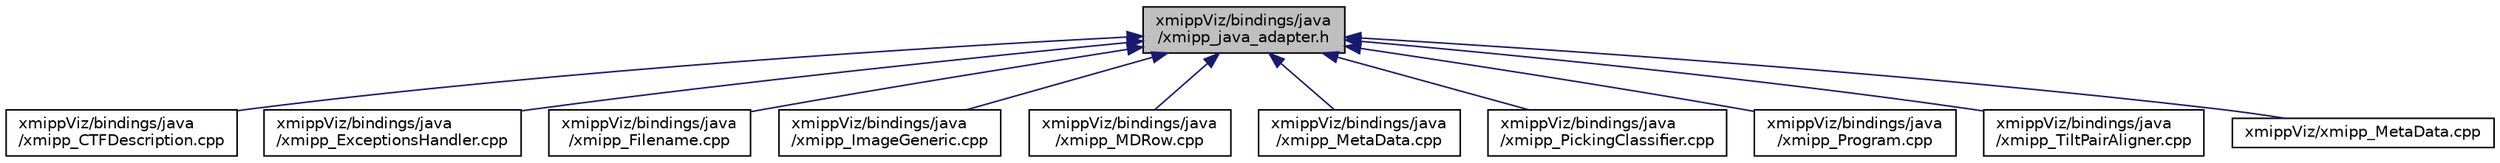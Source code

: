 digraph "xmippViz/bindings/java/xmipp_java_adapter.h"
{
  edge [fontname="Helvetica",fontsize="10",labelfontname="Helvetica",labelfontsize="10"];
  node [fontname="Helvetica",fontsize="10",shape=record];
  Node1 [label="xmippViz/bindings/java\l/xmipp_java_adapter.h",height=0.2,width=0.4,color="black", fillcolor="grey75", style="filled", fontcolor="black"];
  Node1 -> Node2 [dir="back",color="midnightblue",fontsize="10",style="solid",fontname="Helvetica"];
  Node2 [label="xmippViz/bindings/java\l/xmipp_CTFDescription.cpp",height=0.2,width=0.4,color="black", fillcolor="white", style="filled",URL="$xmipp__CTFDescription_8cpp.html"];
  Node1 -> Node3 [dir="back",color="midnightblue",fontsize="10",style="solid",fontname="Helvetica"];
  Node3 [label="xmippViz/bindings/java\l/xmipp_ExceptionsHandler.cpp",height=0.2,width=0.4,color="black", fillcolor="white", style="filled",URL="$xmipp__ExceptionsHandler_8cpp.html"];
  Node1 -> Node4 [dir="back",color="midnightblue",fontsize="10",style="solid",fontname="Helvetica"];
  Node4 [label="xmippViz/bindings/java\l/xmipp_Filename.cpp",height=0.2,width=0.4,color="black", fillcolor="white", style="filled",URL="$xmipp__Filename_8cpp.html"];
  Node1 -> Node5 [dir="back",color="midnightblue",fontsize="10",style="solid",fontname="Helvetica"];
  Node5 [label="xmippViz/bindings/java\l/xmipp_ImageGeneric.cpp",height=0.2,width=0.4,color="black", fillcolor="white", style="filled",URL="$xmipp__ImageGeneric_8cpp.html"];
  Node1 -> Node6 [dir="back",color="midnightblue",fontsize="10",style="solid",fontname="Helvetica"];
  Node6 [label="xmippViz/bindings/java\l/xmipp_MDRow.cpp",height=0.2,width=0.4,color="black", fillcolor="white", style="filled",URL="$xmipp__MDRow_8cpp.html"];
  Node1 -> Node7 [dir="back",color="midnightblue",fontsize="10",style="solid",fontname="Helvetica"];
  Node7 [label="xmippViz/bindings/java\l/xmipp_MetaData.cpp",height=0.2,width=0.4,color="black", fillcolor="white", style="filled",URL="$bindings_2java_2xmipp__MetaData_8cpp.html"];
  Node1 -> Node8 [dir="back",color="midnightblue",fontsize="10",style="solid",fontname="Helvetica"];
  Node8 [label="xmippViz/bindings/java\l/xmipp_PickingClassifier.cpp",height=0.2,width=0.4,color="black", fillcolor="white", style="filled",URL="$xmipp__PickingClassifier_8cpp.html"];
  Node1 -> Node9 [dir="back",color="midnightblue",fontsize="10",style="solid",fontname="Helvetica"];
  Node9 [label="xmippViz/bindings/java\l/xmipp_Program.cpp",height=0.2,width=0.4,color="black", fillcolor="white", style="filled",URL="$xmipp__Program_8cpp.html"];
  Node1 -> Node10 [dir="back",color="midnightblue",fontsize="10",style="solid",fontname="Helvetica"];
  Node10 [label="xmippViz/bindings/java\l/xmipp_TiltPairAligner.cpp",height=0.2,width=0.4,color="black", fillcolor="white", style="filled",URL="$xmipp__TiltPairAligner_8cpp.html"];
  Node1 -> Node11 [dir="back",color="midnightblue",fontsize="10",style="solid",fontname="Helvetica"];
  Node11 [label="xmippViz/xmipp_MetaData.cpp",height=0.2,width=0.4,color="black", fillcolor="white", style="filled",URL="$xmipp__MetaData_8cpp.html"];
}
